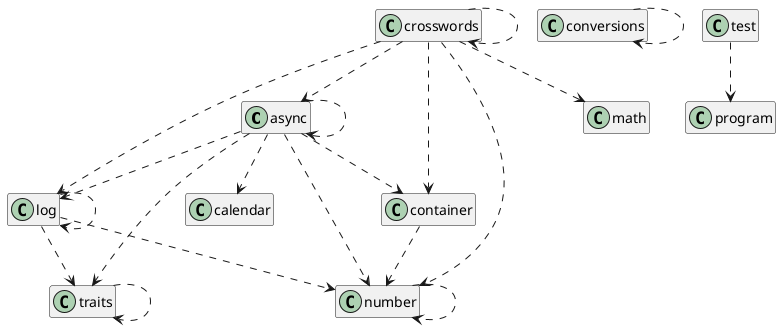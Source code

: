 @startuml
hide empty members
async ..> async
async ..> calendar
async ..> container
async ..> log
async ..> number
async ..> traits
container ..> number
conversions ..> conversions
crosswords ..> async
crosswords ..> container
crosswords ..> crosswords
crosswords ..> log
crosswords ..> math
crosswords ..> number
log ..> log
log ..> number
log ..> traits
number ..> number
test ..> program
traits ..> traits
@enduml
